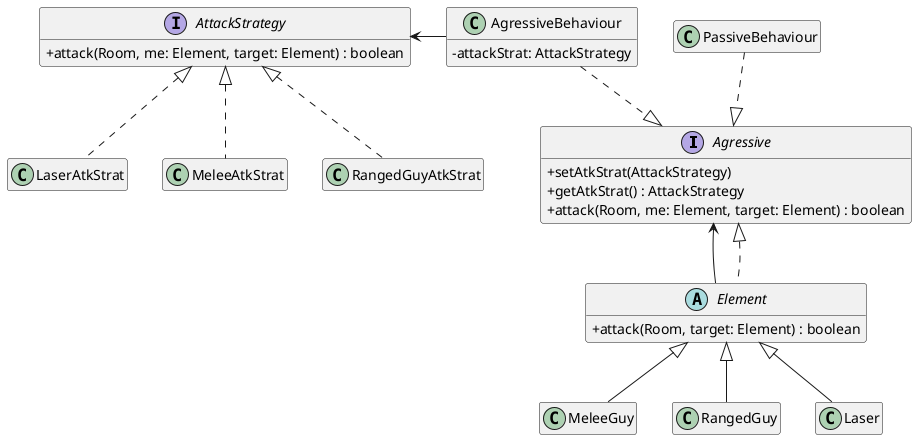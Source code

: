 @startuml

hide empty members
skinparam classAttributeIconSize 0
skinparam linetype polyline
skinparam shadowing false

/' Behaviour '/

interface Agressive {
+ setAtkStrat(AttackStrategy)
+ getAtkStrat() : AttackStrategy
+ attack(Room, me: Element, target: Element) : boolean
}

abstract class Element {
+ attack(Room, target: Element) : boolean
}

class AgressiveBehaviour {
- attackStrat: AttackStrategy
}
class PassiveBehaviour {}
class MeleeGuy {}
class RangedGuy {}
class Laser {}

/' Attack strats '/

interface AttackStrategy {
+ attack(Room, me: Element, target: Element) : boolean
}

class LaserAtkStrat {}
class MeleeAtkStrat {}
class RangedGuyAtkStrat {}

/' Connections '/

AgressiveBehaviour .down.^ Agressive
PassiveBehaviour .down.^ Agressive

Element -up-> Agressive
Element .up.^ Agressive

Laser -up-^ Element
MeleeGuy -up-^ Element
RangedGuy -up-^ Element

LaserAtkStrat .up.^ AttackStrategy
MeleeAtkStrat .up.^ AttackStrategy
RangedGuyAtkStrat .up.^ AttackStrategy

AgressiveBehaviour -left-> AttackStrategy

@enduml

